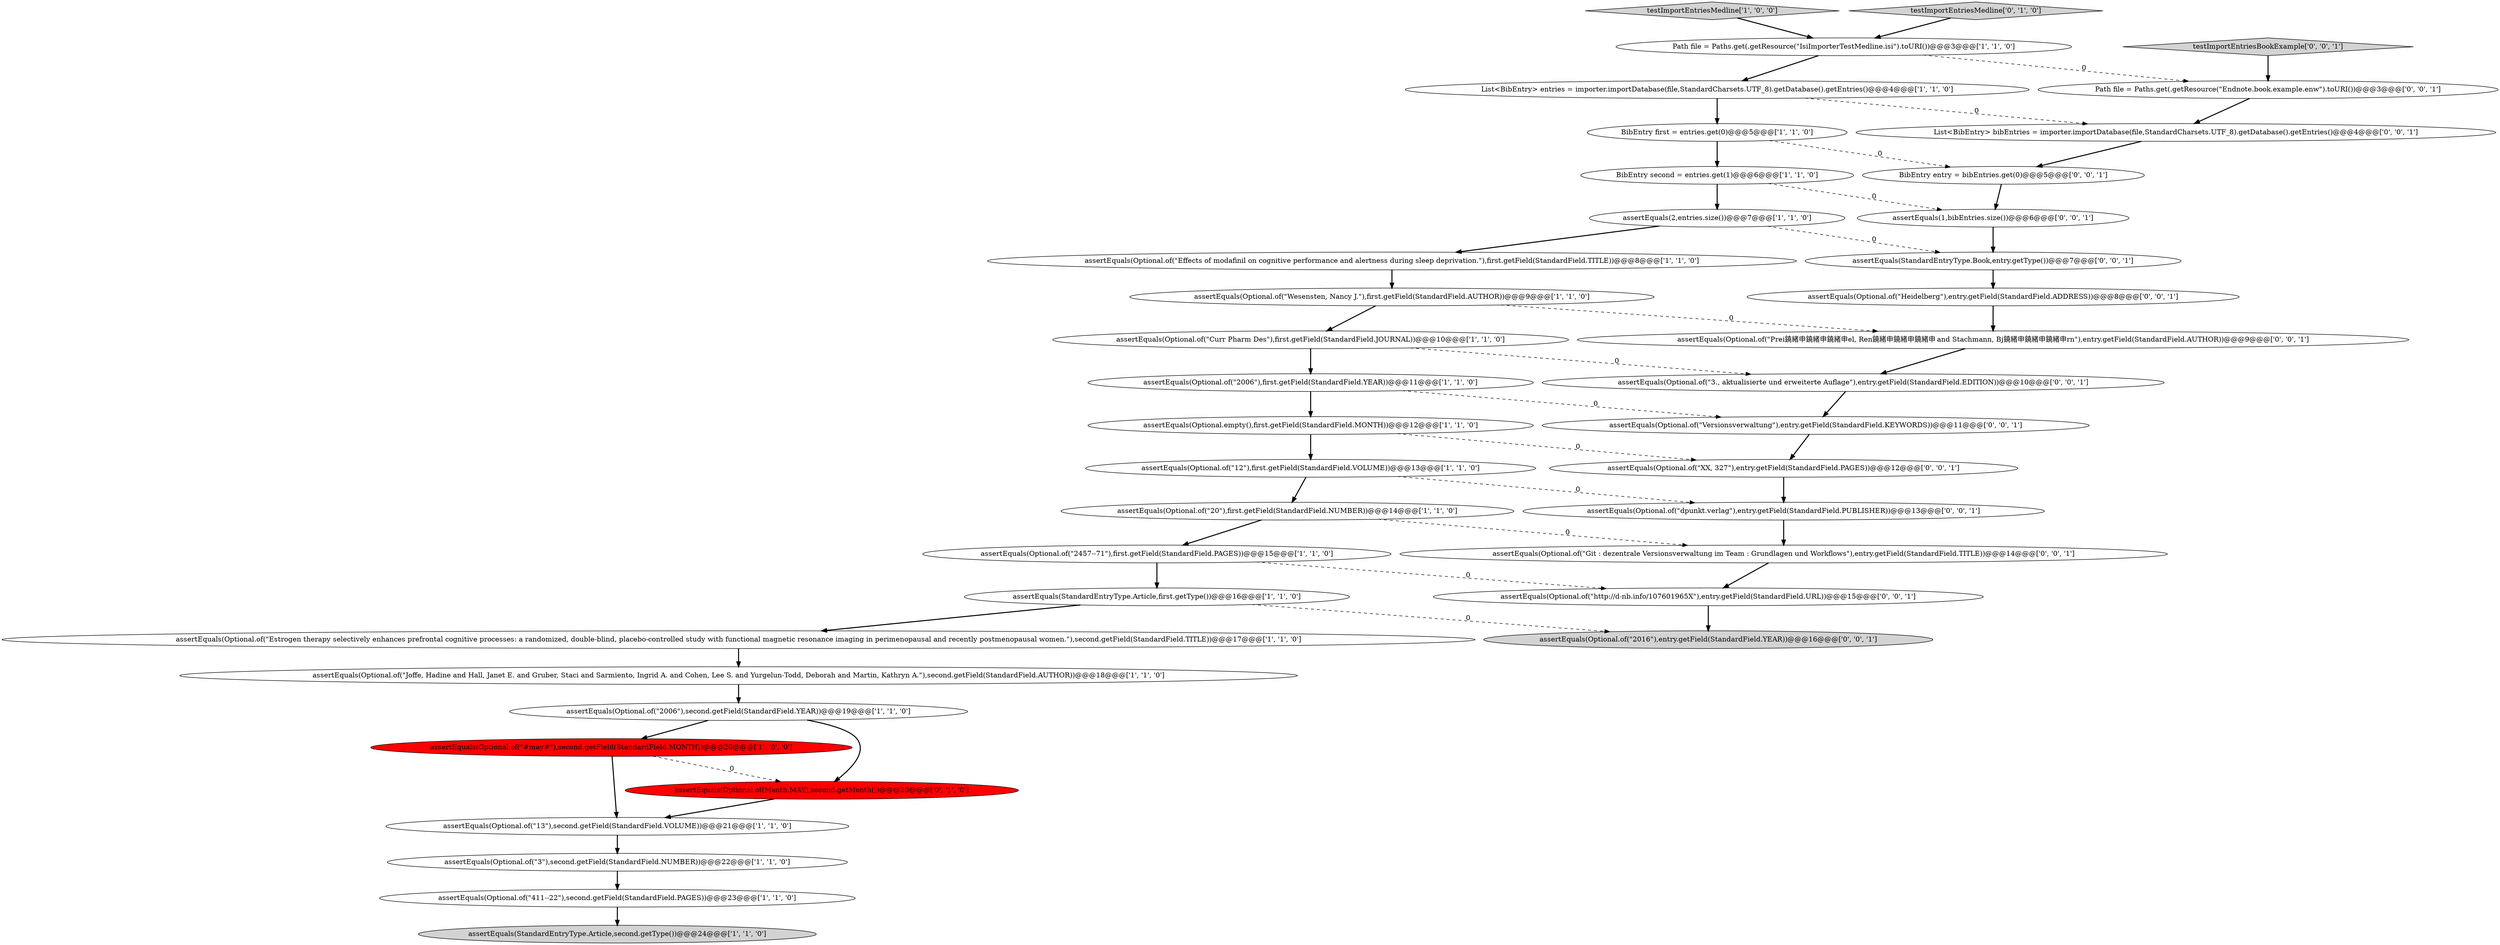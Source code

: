 digraph {
33 [style = filled, label = "Path file = Paths.get(.getResource(\"Endnote.book.example.enw\").toURI())@@@3@@@['0', '0', '1']", fillcolor = white, shape = ellipse image = "AAA0AAABBB3BBB"];
14 [style = filled, label = "assertEquals(Optional.of(\"2006\"),first.getField(StandardField.YEAR))@@@11@@@['1', '1', '0']", fillcolor = white, shape = ellipse image = "AAA0AAABBB1BBB"];
18 [style = filled, label = "assertEquals(StandardEntryType.Article,second.getType())@@@24@@@['1', '1', '0']", fillcolor = lightgray, shape = ellipse image = "AAA0AAABBB1BBB"];
0 [style = filled, label = "assertEquals(2,entries.size())@@@7@@@['1', '1', '0']", fillcolor = white, shape = ellipse image = "AAA0AAABBB1BBB"];
25 [style = filled, label = "testImportEntriesBookExample['0', '0', '1']", fillcolor = lightgray, shape = diamond image = "AAA0AAABBB3BBB"];
35 [style = filled, label = "assertEquals(1,bibEntries.size())@@@6@@@['0', '0', '1']", fillcolor = white, shape = ellipse image = "AAA0AAABBB3BBB"];
5 [style = filled, label = "BibEntry first = entries.get(0)@@@5@@@['1', '1', '0']", fillcolor = white, shape = ellipse image = "AAA0AAABBB1BBB"];
28 [style = filled, label = "assertEquals(Optional.of(\"Versionsverwaltung\"),entry.getField(StandardField.KEYWORDS))@@@11@@@['0', '0', '1']", fillcolor = white, shape = ellipse image = "AAA0AAABBB3BBB"];
3 [style = filled, label = "assertEquals(Optional.of(\"Effects of modafinil on cognitive performance and alertness during sleep deprivation.\"),first.getField(StandardField.TITLE))@@@8@@@['1', '1', '0']", fillcolor = white, shape = ellipse image = "AAA0AAABBB1BBB"];
2 [style = filled, label = "assertEquals(Optional.of(\"2006\"),second.getField(StandardField.YEAR))@@@19@@@['1', '1', '0']", fillcolor = white, shape = ellipse image = "AAA0AAABBB1BBB"];
29 [style = filled, label = "List<BibEntry> bibEntries = importer.importDatabase(file,StandardCharsets.UTF_8).getDatabase().getEntries()@@@4@@@['0', '0', '1']", fillcolor = white, shape = ellipse image = "AAA0AAABBB3BBB"];
32 [style = filled, label = "BibEntry entry = bibEntries.get(0)@@@5@@@['0', '0', '1']", fillcolor = white, shape = ellipse image = "AAA0AAABBB3BBB"];
10 [style = filled, label = "assertEquals(Optional.of(\"Curr Pharm Des\"),first.getField(StandardField.JOURNAL))@@@10@@@['1', '1', '0']", fillcolor = white, shape = ellipse image = "AAA0AAABBB1BBB"];
4 [style = filled, label = "assertEquals(Optional.of(\"2457--71\"),first.getField(StandardField.PAGES))@@@15@@@['1', '1', '0']", fillcolor = white, shape = ellipse image = "AAA0AAABBB1BBB"];
20 [style = filled, label = "assertEquals(Optional.of(\"13\"),second.getField(StandardField.VOLUME))@@@21@@@['1', '1', '0']", fillcolor = white, shape = ellipse image = "AAA0AAABBB1BBB"];
13 [style = filled, label = "assertEquals(Optional.of(\"#may#\"),second.getField(StandardField.MONTH))@@@20@@@['1', '0', '0']", fillcolor = red, shape = ellipse image = "AAA1AAABBB1BBB"];
22 [style = filled, label = "testImportEntriesMedline['1', '0', '0']", fillcolor = lightgray, shape = diamond image = "AAA0AAABBB1BBB"];
23 [style = filled, label = "testImportEntriesMedline['0', '1', '0']", fillcolor = lightgray, shape = diamond image = "AAA0AAABBB2BBB"];
39 [style = filled, label = "assertEquals(Optional.of(\"XX, 327\"),entry.getField(StandardField.PAGES))@@@12@@@['0', '0', '1']", fillcolor = white, shape = ellipse image = "AAA0AAABBB3BBB"];
1 [style = filled, label = "assertEquals(Optional.of(\"411--22\"),second.getField(StandardField.PAGES))@@@23@@@['1', '1', '0']", fillcolor = white, shape = ellipse image = "AAA0AAABBB1BBB"];
8 [style = filled, label = "assertEquals(Optional.of(\"Joffe, Hadine and Hall, Janet E. and Gruber, Staci and Sarmiento, Ingrid A. and Cohen, Lee S. and Yurgelun-Todd, Deborah and Martin, Kathryn A.\"),second.getField(StandardField.AUTHOR))@@@18@@@['1', '1', '0']", fillcolor = white, shape = ellipse image = "AAA0AAABBB1BBB"];
7 [style = filled, label = "List<BibEntry> entries = importer.importDatabase(file,StandardCharsets.UTF_8).getDatabase().getEntries()@@@4@@@['1', '1', '0']", fillcolor = white, shape = ellipse image = "AAA0AAABBB1BBB"];
19 [style = filled, label = "assertEquals(Optional.of(\"Estrogen therapy selectively enhances prefrontal cognitive processes: a randomized, double-blind, placebo-controlled study with functional magnetic resonance imaging in perimenopausal and recently postmenopausal women.\"),second.getField(StandardField.TITLE))@@@17@@@['1', '1', '0']", fillcolor = white, shape = ellipse image = "AAA0AAABBB1BBB"];
34 [style = filled, label = "assertEquals(Optional.of(\"2016\"),entry.getField(StandardField.YEAR))@@@16@@@['0', '0', '1']", fillcolor = lightgray, shape = ellipse image = "AAA0AAABBB3BBB"];
27 [style = filled, label = "assertEquals(Optional.of(\"3., aktualisierte und erweiterte Auflage\"),entry.getField(StandardField.EDITION))@@@10@@@['0', '0', '1']", fillcolor = white, shape = ellipse image = "AAA0AAABBB3BBB"];
38 [style = filled, label = "assertEquals(StandardEntryType.Book,entry.getType())@@@7@@@['0', '0', '1']", fillcolor = white, shape = ellipse image = "AAA0AAABBB3BBB"];
24 [style = filled, label = "assertEquals(Optional.of(Month.MAY),second.getMonth())@@@20@@@['0', '1', '0']", fillcolor = red, shape = ellipse image = "AAA1AAABBB2BBB"];
17 [style = filled, label = "assertEquals(Optional.empty(),first.getField(StandardField.MONTH))@@@12@@@['1', '1', '0']", fillcolor = white, shape = ellipse image = "AAA0AAABBB1BBB"];
16 [style = filled, label = "assertEquals(Optional.of(\"20\"),first.getField(StandardField.NUMBER))@@@14@@@['1', '1', '0']", fillcolor = white, shape = ellipse image = "AAA0AAABBB1BBB"];
37 [style = filled, label = "assertEquals(Optional.of(\"http://d-nb.info/107601965X\"),entry.getField(StandardField.URL))@@@15@@@['0', '0', '1']", fillcolor = white, shape = ellipse image = "AAA0AAABBB3BBB"];
15 [style = filled, label = "assertEquals(Optional.of(\"Wesensten, Nancy J.\"),first.getField(StandardField.AUTHOR))@@@9@@@['1', '1', '0']", fillcolor = white, shape = ellipse image = "AAA0AAABBB1BBB"];
26 [style = filled, label = "assertEquals(Optional.of(\"dpunkt.verlag\"),entry.getField(StandardField.PUBLISHER))@@@13@@@['0', '0', '1']", fillcolor = white, shape = ellipse image = "AAA0AAABBB3BBB"];
21 [style = filled, label = "Path file = Paths.get(.getResource(\"IsiImporterTestMedline.isi\").toURI())@@@3@@@['1', '1', '0']", fillcolor = white, shape = ellipse image = "AAA0AAABBB1BBB"];
31 [style = filled, label = "assertEquals(Optional.of(\"Prei鐃緒申鐃緒申鐃緒申el, Ren鐃緒申鐃緒申鐃緒申 and Stachmann, Bj鐃緒申鐃緒申鐃緒申rn\"),entry.getField(StandardField.AUTHOR))@@@9@@@['0', '0', '1']", fillcolor = white, shape = ellipse image = "AAA0AAABBB3BBB"];
6 [style = filled, label = "BibEntry second = entries.get(1)@@@6@@@['1', '1', '0']", fillcolor = white, shape = ellipse image = "AAA0AAABBB1BBB"];
11 [style = filled, label = "assertEquals(Optional.of(\"12\"),first.getField(StandardField.VOLUME))@@@13@@@['1', '1', '0']", fillcolor = white, shape = ellipse image = "AAA0AAABBB1BBB"];
36 [style = filled, label = "assertEquals(Optional.of(\"Git : dezentrale Versionsverwaltung im Team : Grundlagen und Workflows\"),entry.getField(StandardField.TITLE))@@@14@@@['0', '0', '1']", fillcolor = white, shape = ellipse image = "AAA0AAABBB3BBB"];
9 [style = filled, label = "assertEquals(Optional.of(\"3\"),second.getField(StandardField.NUMBER))@@@22@@@['1', '1', '0']", fillcolor = white, shape = ellipse image = "AAA0AAABBB1BBB"];
12 [style = filled, label = "assertEquals(StandardEntryType.Article,first.getType())@@@16@@@['1', '1', '0']", fillcolor = white, shape = ellipse image = "AAA0AAABBB1BBB"];
30 [style = filled, label = "assertEquals(Optional.of(\"Heidelberg\"),entry.getField(StandardField.ADDRESS))@@@8@@@['0', '0', '1']", fillcolor = white, shape = ellipse image = "AAA0AAABBB3BBB"];
0->3 [style = bold, label=""];
11->16 [style = bold, label=""];
32->35 [style = bold, label=""];
17->39 [style = dashed, label="0"];
15->10 [style = bold, label=""];
25->33 [style = bold, label=""];
10->14 [style = bold, label=""];
20->9 [style = bold, label=""];
14->28 [style = dashed, label="0"];
28->39 [style = bold, label=""];
27->28 [style = bold, label=""];
26->36 [style = bold, label=""];
11->26 [style = dashed, label="0"];
22->21 [style = bold, label=""];
14->17 [style = bold, label=""];
1->18 [style = bold, label=""];
6->0 [style = bold, label=""];
3->15 [style = bold, label=""];
10->27 [style = dashed, label="0"];
0->38 [style = dashed, label="0"];
17->11 [style = bold, label=""];
39->26 [style = bold, label=""];
19->8 [style = bold, label=""];
6->35 [style = dashed, label="0"];
2->13 [style = bold, label=""];
33->29 [style = bold, label=""];
24->20 [style = bold, label=""];
5->32 [style = dashed, label="0"];
13->24 [style = dashed, label="0"];
7->5 [style = bold, label=""];
38->30 [style = bold, label=""];
5->6 [style = bold, label=""];
8->2 [style = bold, label=""];
23->21 [style = bold, label=""];
31->27 [style = bold, label=""];
21->33 [style = dashed, label="0"];
30->31 [style = bold, label=""];
29->32 [style = bold, label=""];
37->34 [style = bold, label=""];
15->31 [style = dashed, label="0"];
16->36 [style = dashed, label="0"];
4->12 [style = bold, label=""];
21->7 [style = bold, label=""];
7->29 [style = dashed, label="0"];
35->38 [style = bold, label=""];
36->37 [style = bold, label=""];
2->24 [style = bold, label=""];
16->4 [style = bold, label=""];
12->19 [style = bold, label=""];
9->1 [style = bold, label=""];
4->37 [style = dashed, label="0"];
12->34 [style = dashed, label="0"];
13->20 [style = bold, label=""];
}
